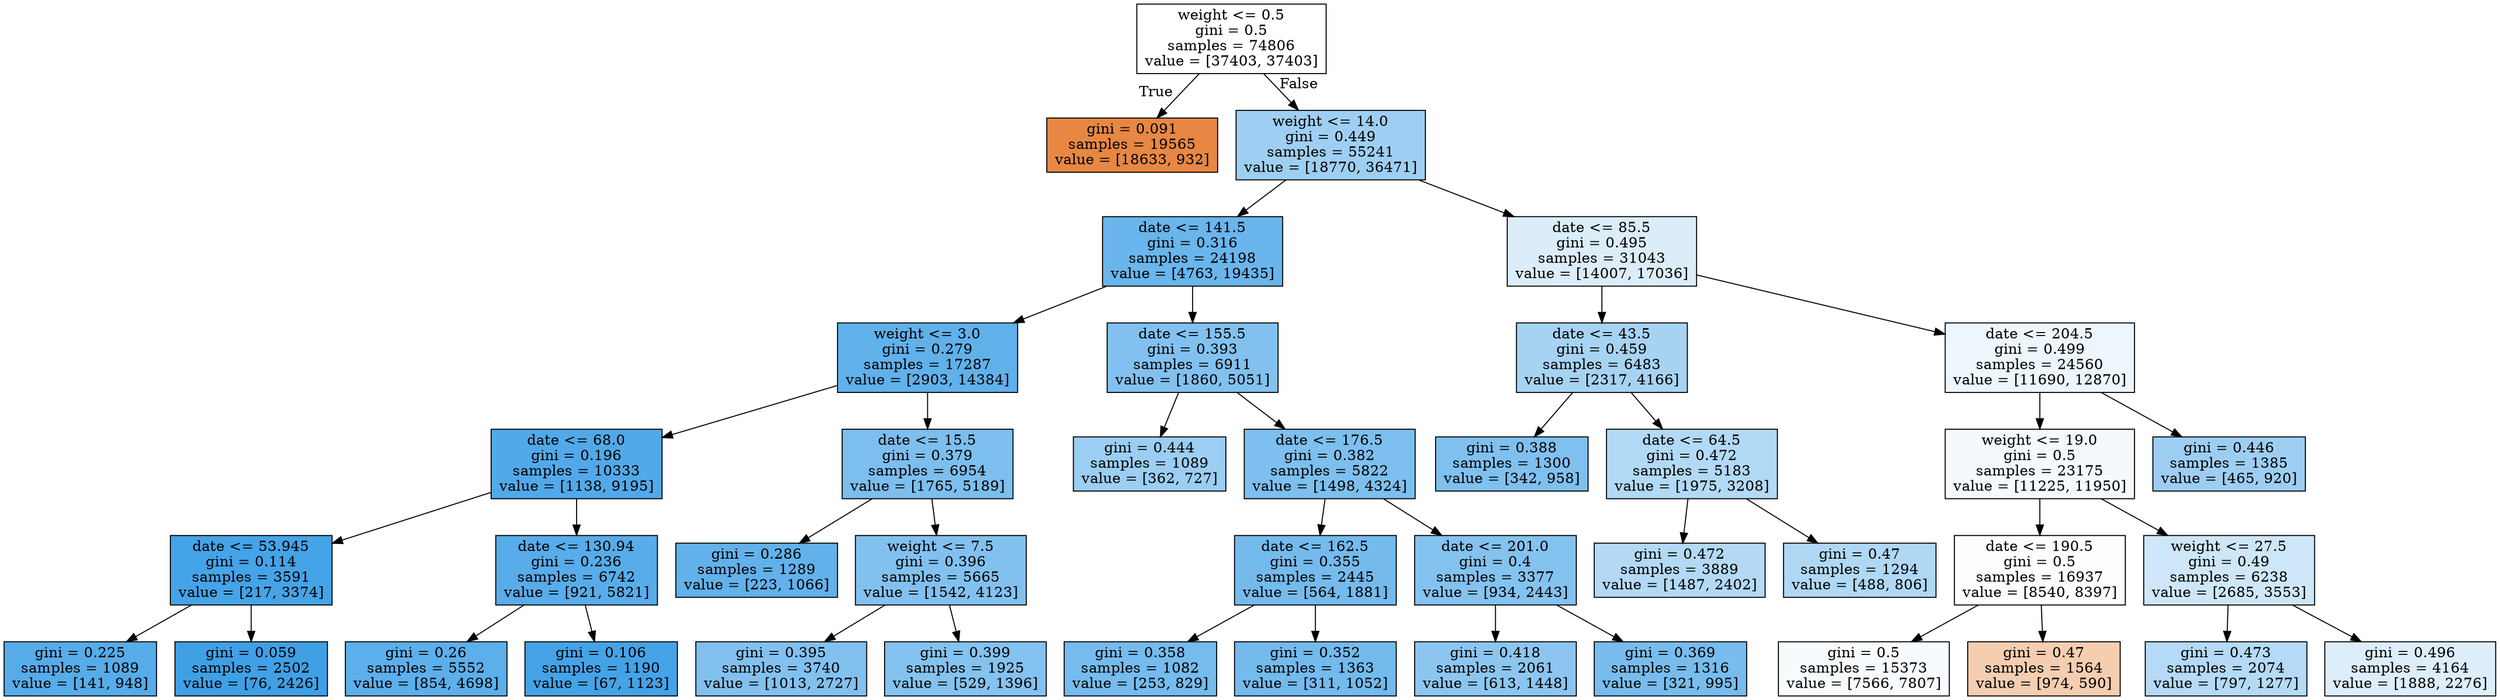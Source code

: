 digraph Tree {
node [shape=box, style="filled", color="black"] ;
0 [label="weight <= 0.5\ngini = 0.5\nsamples = 74806\nvalue = [37403, 37403]", fillcolor="#e5813900"] ;
1 [label="gini = 0.091\nsamples = 19565\nvalue = [18633, 932]", fillcolor="#e58139f2"] ;
0 -> 1 [labeldistance=2.5, labelangle=45, headlabel="True"] ;
2 [label="weight <= 14.0\ngini = 0.449\nsamples = 55241\nvalue = [18770, 36471]", fillcolor="#399de57c"] ;
0 -> 2 [labeldistance=2.5, labelangle=-45, headlabel="False"] ;
3 [label="date <= 141.5\ngini = 0.316\nsamples = 24198\nvalue = [4763, 19435]", fillcolor="#399de5c1"] ;
2 -> 3 ;
4 [label="weight <= 3.0\ngini = 0.279\nsamples = 17287\nvalue = [2903, 14384]", fillcolor="#399de5cc"] ;
3 -> 4 ;
5 [label="date <= 68.0\ngini = 0.196\nsamples = 10333\nvalue = [1138, 9195]", fillcolor="#399de5df"] ;
4 -> 5 ;
6 [label="date <= 53.945\ngini = 0.114\nsamples = 3591\nvalue = [217, 3374]", fillcolor="#399de5ef"] ;
5 -> 6 ;
7 [label="gini = 0.225\nsamples = 1089\nvalue = [141, 948]", fillcolor="#399de5d9"] ;
6 -> 7 ;
8 [label="gini = 0.059\nsamples = 2502\nvalue = [76, 2426]", fillcolor="#399de5f7"] ;
6 -> 8 ;
9 [label="date <= 130.94\ngini = 0.236\nsamples = 6742\nvalue = [921, 5821]", fillcolor="#399de5d7"] ;
5 -> 9 ;
10 [label="gini = 0.26\nsamples = 5552\nvalue = [854, 4698]", fillcolor="#399de5d1"] ;
9 -> 10 ;
11 [label="gini = 0.106\nsamples = 1190\nvalue = [67, 1123]", fillcolor="#399de5f0"] ;
9 -> 11 ;
12 [label="date <= 15.5\ngini = 0.379\nsamples = 6954\nvalue = [1765, 5189]", fillcolor="#399de5a8"] ;
4 -> 12 ;
13 [label="gini = 0.286\nsamples = 1289\nvalue = [223, 1066]", fillcolor="#399de5ca"] ;
12 -> 13 ;
14 [label="weight <= 7.5\ngini = 0.396\nsamples = 5665\nvalue = [1542, 4123]", fillcolor="#399de5a0"] ;
12 -> 14 ;
15 [label="gini = 0.395\nsamples = 3740\nvalue = [1013, 2727]", fillcolor="#399de5a0"] ;
14 -> 15 ;
16 [label="gini = 0.399\nsamples = 1925\nvalue = [529, 1396]", fillcolor="#399de59e"] ;
14 -> 16 ;
17 [label="date <= 155.5\ngini = 0.393\nsamples = 6911\nvalue = [1860, 5051]", fillcolor="#399de5a1"] ;
3 -> 17 ;
18 [label="gini = 0.444\nsamples = 1089\nvalue = [362, 727]", fillcolor="#399de580"] ;
17 -> 18 ;
19 [label="date <= 176.5\ngini = 0.382\nsamples = 5822\nvalue = [1498, 4324]", fillcolor="#399de5a7"] ;
17 -> 19 ;
20 [label="date <= 162.5\ngini = 0.355\nsamples = 2445\nvalue = [564, 1881]", fillcolor="#399de5b3"] ;
19 -> 20 ;
21 [label="gini = 0.358\nsamples = 1082\nvalue = [253, 829]", fillcolor="#399de5b1"] ;
20 -> 21 ;
22 [label="gini = 0.352\nsamples = 1363\nvalue = [311, 1052]", fillcolor="#399de5b4"] ;
20 -> 22 ;
23 [label="date <= 201.0\ngini = 0.4\nsamples = 3377\nvalue = [934, 2443]", fillcolor="#399de59e"] ;
19 -> 23 ;
24 [label="gini = 0.418\nsamples = 2061\nvalue = [613, 1448]", fillcolor="#399de593"] ;
23 -> 24 ;
25 [label="gini = 0.369\nsamples = 1316\nvalue = [321, 995]", fillcolor="#399de5ad"] ;
23 -> 25 ;
26 [label="date <= 85.5\ngini = 0.495\nsamples = 31043\nvalue = [14007, 17036]", fillcolor="#399de52d"] ;
2 -> 26 ;
27 [label="date <= 43.5\ngini = 0.459\nsamples = 6483\nvalue = [2317, 4166]", fillcolor="#399de571"] ;
26 -> 27 ;
28 [label="gini = 0.388\nsamples = 1300\nvalue = [342, 958]", fillcolor="#399de5a4"] ;
27 -> 28 ;
29 [label="date <= 64.5\ngini = 0.472\nsamples = 5183\nvalue = [1975, 3208]", fillcolor="#399de562"] ;
27 -> 29 ;
30 [label="gini = 0.472\nsamples = 3889\nvalue = [1487, 2402]", fillcolor="#399de561"] ;
29 -> 30 ;
31 [label="gini = 0.47\nsamples = 1294\nvalue = [488, 806]", fillcolor="#399de565"] ;
29 -> 31 ;
32 [label="date <= 204.5\ngini = 0.499\nsamples = 24560\nvalue = [11690, 12870]", fillcolor="#399de517"] ;
26 -> 32 ;
33 [label="weight <= 19.0\ngini = 0.5\nsamples = 23175\nvalue = [11225, 11950]", fillcolor="#399de50f"] ;
32 -> 33 ;
34 [label="date <= 190.5\ngini = 0.5\nsamples = 16937\nvalue = [8540, 8397]", fillcolor="#e5813904"] ;
33 -> 34 ;
35 [label="gini = 0.5\nsamples = 15373\nvalue = [7566, 7807]", fillcolor="#399de508"] ;
34 -> 35 ;
36 [label="gini = 0.47\nsamples = 1564\nvalue = [974, 590]", fillcolor="#e5813965"] ;
34 -> 36 ;
37 [label="weight <= 27.5\ngini = 0.49\nsamples = 6238\nvalue = [2685, 3553]", fillcolor="#399de53e"] ;
33 -> 37 ;
38 [label="gini = 0.473\nsamples = 2074\nvalue = [797, 1277]", fillcolor="#399de560"] ;
37 -> 38 ;
39 [label="gini = 0.496\nsamples = 4164\nvalue = [1888, 2276]", fillcolor="#399de52b"] ;
37 -> 39 ;
40 [label="gini = 0.446\nsamples = 1385\nvalue = [465, 920]", fillcolor="#399de57e"] ;
32 -> 40 ;
}